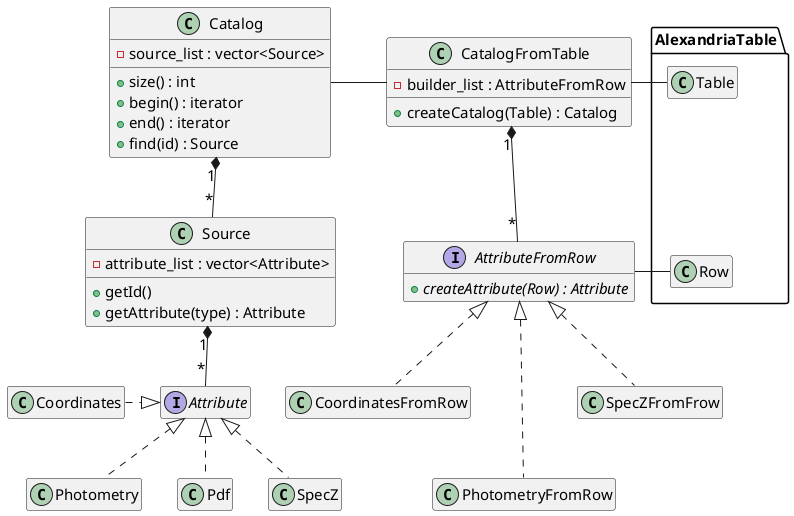 

@startuml TableClassDiagram.png

skinparam defaultfontsize 15
'left to right direction

class Catalog {
    - source_list : vector<Source>
    + size() : int
    + begin() : iterator
    + end() : iterator
    + find(id) : Source
}

class Source {
    - attribute_list : vector<Attribute>
    + getId()
    + getAttribute(type) : Attribute
}

interface Attribute {
}

Catalog "1" *-- "*" Source
Source "1" *-- "*" Attribute
Attribute <|.l. Coordinates
Attribute <|.. Photometry
Attribute <|.. Pdf
Attribute <|.. SpecZ

class CatalogFromTable {
    - builder_list : AttributeFromRow
    + createCatalog(Table) : Catalog
}

interface AttributeFromRow {
    + {abstract} createAttribute(Row) : Attribute
}

Catalog - CatalogFromTable
CatalogFromTable "1" *-- "*" AttributeFromRow
AttributeFromRow <|.. CoordinatesFromRow
AttributeFromRow <|... PhotometryFromRow
AttributeFromRow <|.. SpecZFromFrow

namespace AlexandriaTable {

    class Table
    class Row
    Table -[hidden]- Row

}

CatalogFromTable -l- AlexandriaTable.Table
AttributeFromRow -l- AlexandriaTable.Row

'CatalogFromTable - AlexandriaTable
'AttributeFromRow - AlexandriaTable

hide empty fields
hide empty methods

@enduml
